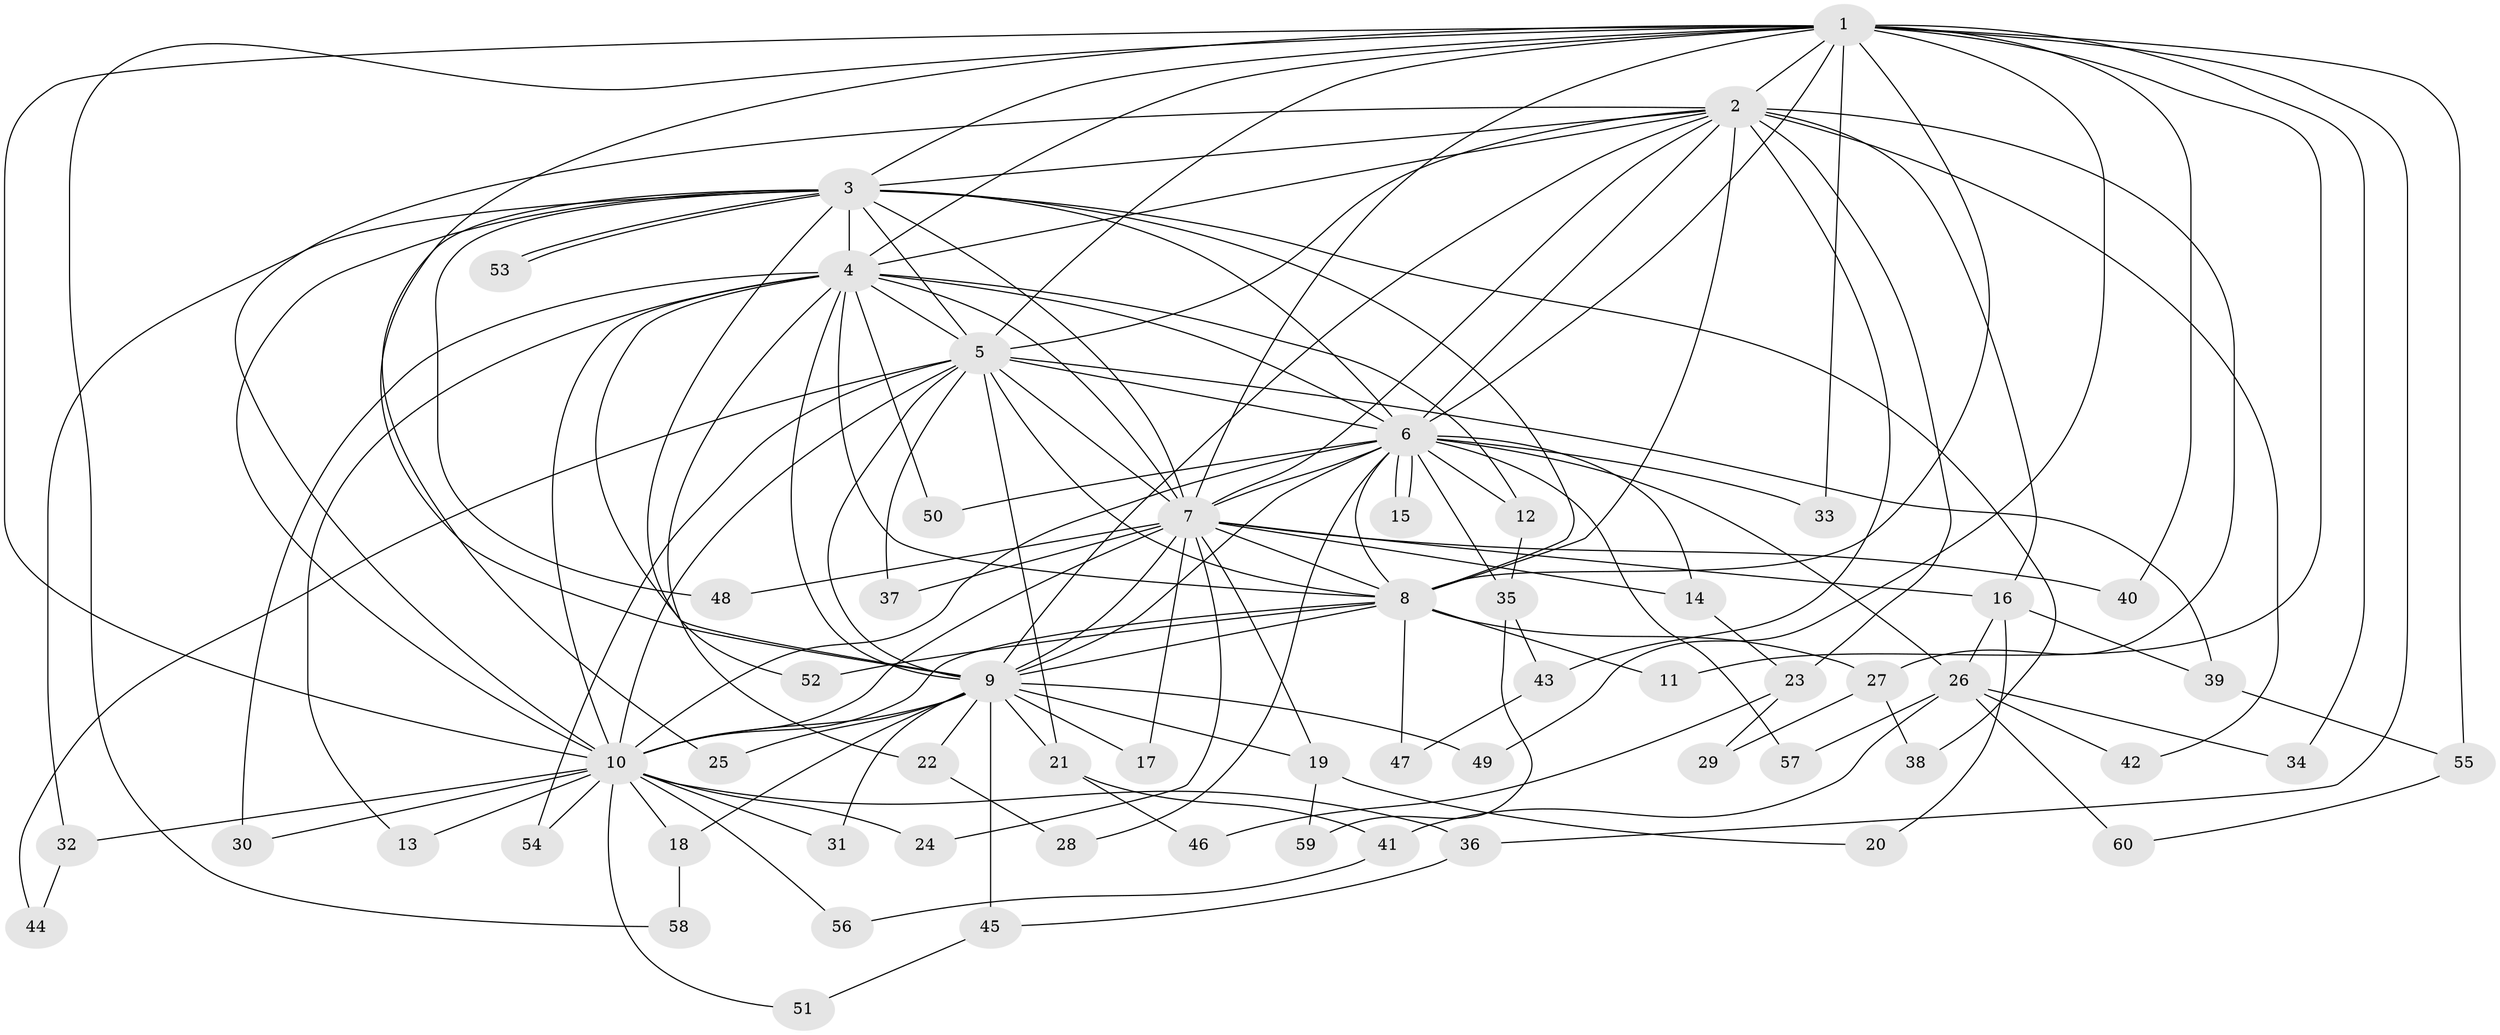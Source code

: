 // coarse degree distribution, {9: 0.023809523809523808, 18: 0.023809523809523808, 2: 0.5, 1: 0.16666666666666666, 3: 0.14285714285714285, 19: 0.023809523809523808, 5: 0.07142857142857142, 4: 0.023809523809523808, 14: 0.023809523809523808}
// Generated by graph-tools (version 1.1) at 2025/48/03/04/25 21:48:42]
// undirected, 60 vertices, 145 edges
graph export_dot {
graph [start="1"]
  node [color=gray90,style=filled];
  1;
  2;
  3;
  4;
  5;
  6;
  7;
  8;
  9;
  10;
  11;
  12;
  13;
  14;
  15;
  16;
  17;
  18;
  19;
  20;
  21;
  22;
  23;
  24;
  25;
  26;
  27;
  28;
  29;
  30;
  31;
  32;
  33;
  34;
  35;
  36;
  37;
  38;
  39;
  40;
  41;
  42;
  43;
  44;
  45;
  46;
  47;
  48;
  49;
  50;
  51;
  52;
  53;
  54;
  55;
  56;
  57;
  58;
  59;
  60;
  1 -- 2;
  1 -- 3;
  1 -- 4;
  1 -- 5;
  1 -- 6;
  1 -- 7;
  1 -- 8;
  1 -- 9;
  1 -- 10;
  1 -- 11;
  1 -- 33;
  1 -- 34;
  1 -- 36;
  1 -- 40;
  1 -- 49;
  1 -- 55;
  1 -- 58;
  2 -- 3;
  2 -- 4;
  2 -- 5;
  2 -- 6;
  2 -- 7;
  2 -- 8;
  2 -- 9;
  2 -- 10;
  2 -- 16;
  2 -- 23;
  2 -- 27;
  2 -- 42;
  2 -- 43;
  3 -- 4;
  3 -- 5;
  3 -- 6;
  3 -- 7;
  3 -- 8;
  3 -- 9;
  3 -- 10;
  3 -- 25;
  3 -- 32;
  3 -- 38;
  3 -- 48;
  3 -- 53;
  3 -- 53;
  4 -- 5;
  4 -- 6;
  4 -- 7;
  4 -- 8;
  4 -- 9;
  4 -- 10;
  4 -- 12;
  4 -- 13;
  4 -- 22;
  4 -- 30;
  4 -- 50;
  4 -- 52;
  5 -- 6;
  5 -- 7;
  5 -- 8;
  5 -- 9;
  5 -- 10;
  5 -- 21;
  5 -- 37;
  5 -- 39;
  5 -- 44;
  5 -- 54;
  6 -- 7;
  6 -- 8;
  6 -- 9;
  6 -- 10;
  6 -- 12;
  6 -- 14;
  6 -- 15;
  6 -- 15;
  6 -- 26;
  6 -- 28;
  6 -- 33;
  6 -- 35;
  6 -- 50;
  6 -- 57;
  7 -- 8;
  7 -- 9;
  7 -- 10;
  7 -- 14;
  7 -- 16;
  7 -- 17;
  7 -- 19;
  7 -- 24;
  7 -- 37;
  7 -- 40;
  7 -- 48;
  8 -- 9;
  8 -- 10;
  8 -- 11;
  8 -- 27;
  8 -- 47;
  8 -- 52;
  9 -- 10;
  9 -- 17;
  9 -- 18;
  9 -- 19;
  9 -- 21;
  9 -- 22;
  9 -- 25;
  9 -- 31;
  9 -- 45;
  9 -- 49;
  10 -- 13;
  10 -- 18;
  10 -- 24;
  10 -- 30;
  10 -- 31;
  10 -- 32;
  10 -- 36;
  10 -- 51;
  10 -- 54;
  10 -- 56;
  12 -- 35;
  14 -- 23;
  16 -- 20;
  16 -- 26;
  16 -- 39;
  18 -- 58;
  19 -- 20;
  19 -- 59;
  21 -- 41;
  21 -- 46;
  22 -- 28;
  23 -- 29;
  23 -- 46;
  26 -- 34;
  26 -- 41;
  26 -- 42;
  26 -- 57;
  26 -- 60;
  27 -- 29;
  27 -- 38;
  32 -- 44;
  35 -- 43;
  35 -- 59;
  36 -- 45;
  39 -- 55;
  41 -- 56;
  43 -- 47;
  45 -- 51;
  55 -- 60;
}
